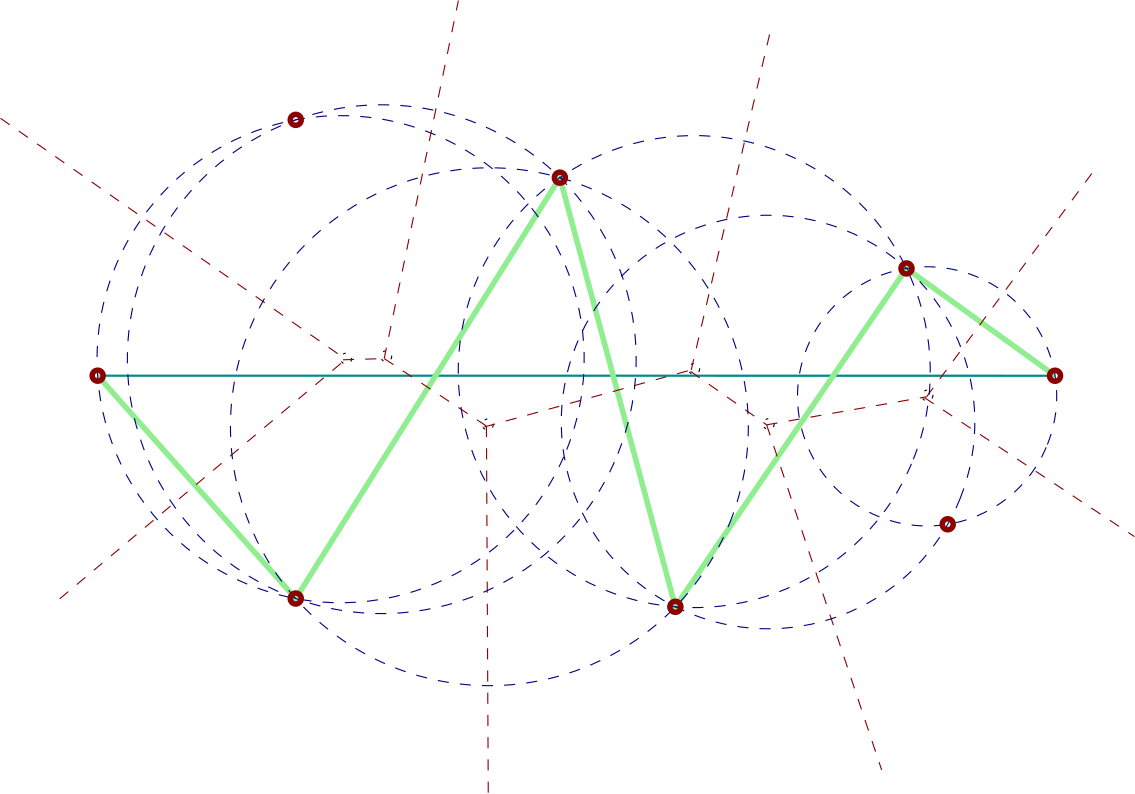 <?xml version="1.0"?>
<!DOCTYPE ipe SYSTEM "ipe.dtd">
<ipe version="70010" creator="Ipe 7.0.10">
<info created="D:20130320200434" modified="D:20130506171534"/>
<ipestyle name="basic">
<symbol name="arrow/arc(spx)">
<path stroke="sym-stroke" fill="sym-stroke" pen="sym-pen">
0 0 m
-1 0.333 l
-1 -0.333 l
h
</path>
</symbol>
<symbol name="arrow/farc(spx)">
<path stroke="sym-stroke" fill="white" pen="sym-pen">
0 0 m
-1 0.333 l
-1 -0.333 l
h
</path>
</symbol>
<symbol name="mark/circle(sx)" transformations="translations">
<path fill="sym-stroke">
0.6 0 0 0.6 0 0 e
0.4 0 0 0.4 0 0 e
</path>
</symbol>
<symbol name="mark/disk(sx)" transformations="translations">
<path fill="sym-stroke">
0.6 0 0 0.6 0 0 e
</path>
</symbol>
<symbol name="mark/fdisk(sfx)" transformations="translations">
<group>
<path fill="sym-stroke" fillrule="eofill">
0.6 0 0 0.6 0 0 e
0.4 0 0 0.4 0 0 e
</path>
<path fill="sym-fill">
0.4 0 0 0.4 0 0 e
</path>
</group>
</symbol>
<symbol name="mark/box(sx)" transformations="translations">
<path fill="sym-stroke" fillrule="eofill">
-0.6 -0.6 m
0.6 -0.6 l
0.6 0.6 l
-0.6 0.6 l
h
-0.4 -0.4 m
0.4 -0.4 l
0.4 0.4 l
-0.4 0.4 l
h
</path>
</symbol>
<symbol name="mark/square(sx)" transformations="translations">
<path fill="sym-stroke">
-0.6 -0.6 m
0.6 -0.6 l
0.6 0.6 l
-0.6 0.6 l
h
</path>
</symbol>
<symbol name="mark/fsquare(sfx)" transformations="translations">
<group>
<path fill="sym-stroke" fillrule="eofill">
-0.6 -0.6 m
0.6 -0.6 l
0.6 0.6 l
-0.6 0.6 l
h
-0.4 -0.4 m
0.4 -0.4 l
0.4 0.4 l
-0.4 0.4 l
h
</path>
<path fill="sym-fill">
-0.4 -0.4 m
0.4 -0.4 l
0.4 0.4 l
-0.4 0.4 l
h
</path>
</group>
</symbol>
<symbol name="mark/cross(sx)" transformations="translations">
<group>
<path fill="sym-stroke">
-0.43 -0.57 m
0.57 0.43 l
0.43 0.57 l
-0.57 -0.43 l
h
</path>
<path fill="sym-stroke">
-0.43 0.57 m
0.57 -0.43 l
0.43 -0.57 l
-0.57 0.43 l
h
</path>
</group>
</symbol>
<symbol name="arrow/fnormal(spx)">
<path stroke="sym-stroke" fill="white" pen="sym-pen">
0 0 m
-1 0.333 l
-1 -0.333 l
h
</path>
</symbol>
<symbol name="arrow/pointed(spx)">
<path stroke="sym-stroke" fill="sym-stroke" pen="sym-pen">
0 0 m
-1 0.333 l
-0.8 0 l
-1 -0.333 l
h
</path>
</symbol>
<symbol name="arrow/fpointed(spx)">
<path stroke="sym-stroke" fill="white" pen="sym-pen">
0 0 m
-1 0.333 l
-0.8 0 l
-1 -0.333 l
h
</path>
</symbol>
<symbol name="arrow/linear(spx)">
<path stroke="sym-stroke" pen="sym-pen">
-1 0.333 m
0 0 l
-1 -0.333 l
</path>
</symbol>
<symbol name="arrow/fdouble(spx)">
<path stroke="sym-stroke" fill="white" pen="sym-pen">
0 0 m
-1 0.333 l
-1 -0.333 l
h
-1 0 m
-2 0.333 l
-2 -0.333 l
h
</path>
</symbol>
<symbol name="arrow/double(spx)">
<path stroke="sym-stroke" fill="sym-stroke" pen="sym-pen">
0 0 m
-1 0.333 l
-1 -0.333 l
h
-1 0 m
-2 0.333 l
-2 -0.333 l
h
</path>
</symbol>
<pen name="heavier" value="0.8"/>
<pen name="fat" value="1.2"/>
<pen name="ultrafat" value="2"/>
<symbolsize name="large" value="5"/>
<symbolsize name="small" value="2"/>
<symbolsize name="tiny" value="1.1"/>
<arrowsize name="large" value="10"/>
<arrowsize name="small" value="5"/>
<arrowsize name="tiny" value="3"/>
<color name="red" value="1 0 0"/>
<color name="green" value="0 1 0"/>
<color name="blue" value="0 0 1"/>
<color name="yellow" value="1 1 0"/>
<color name="orange" value="1 0.647 0"/>
<color name="gold" value="1 0.843 0"/>
<color name="purple" value="0.627 0.125 0.941"/>
<color name="gray" value="0.745"/>
<color name="brown" value="0.647 0.165 0.165"/>
<color name="navy" value="0 0 0.502"/>
<color name="pink" value="1 0.753 0.796"/>
<color name="seagreen" value="0.18 0.545 0.341"/>
<color name="turquoise" value="0.251 0.878 0.816"/>
<color name="violet" value="0.933 0.51 0.933"/>
<color name="darkblue" value="0 0 0.545"/>
<color name="darkcyan" value="0 0.545 0.545"/>
<color name="darkgray" value="0.663"/>
<color name="darkgreen" value="0 0.392 0"/>
<color name="darkmagenta" value="0.545 0 0.545"/>
<color name="darkorange" value="1 0.549 0"/>
<color name="darkred" value="0.545 0 0"/>
<color name="lightblue" value="0.678 0.847 0.902"/>
<color name="lightcyan" value="0.878 1 1"/>
<color name="lightgray" value="0.827"/>
<color name="lightgreen" value="0.565 0.933 0.565"/>
<color name="lightyellow" value="1 1 0.878"/>
<dashstyle name="dashed" value="[4] 0"/>
<dashstyle name="dotted" value="[1 3] 0"/>
<dashstyle name="dash dotted" value="[4 2 1 2] 0"/>
<dashstyle name="dash dot dotted" value="[4 2 1 2 1 2] 0"/>
<textsize name="large" value="\large"/>
<textsize name="small" value="\small"/>
<textsize name="tiny" value="\tiny"/>
<textsize name="Large" value="\Large"/>
<textsize name="LARGE" value="\LARGE"/>
<textsize name="huge" value="\huge"/>
<textsize name="Huge" value="\Huge"/>
<textsize name="footnote" value="\footnotesize"/>
<textstyle name="center" begin="\begin{center}" end="\end{center}"/>
<textstyle name="itemize" begin="\begin{itemize}" end="\end{itemize}"/>
<textstyle name="item" begin="\begin{itemize}\item{}" end="\end{itemize}"/>
<gridsize name="4 pts" value="4"/>
<gridsize name="8 pts (~3 mm)" value="8"/>
<gridsize name="16 pts (~6 mm)" value="16"/>
<gridsize name="32 pts (~12 mm)" value="32"/>
<gridsize name="10 pts (~3.5 mm)" value="10"/>
<gridsize name="20 pts (~7 mm)" value="20"/>
<gridsize name="14 pts (~5 mm)" value="14"/>
<gridsize name="28 pts (~10 mm)" value="28"/>
<gridsize name="56 pts (~20 mm)" value="56"/>
<anglesize name="90 deg" value="90"/>
<anglesize name="60 deg" value="60"/>
<anglesize name="45 deg" value="45"/>
<anglesize name="30 deg" value="30"/>
<anglesize name="22.5 deg" value="22.5"/>
<tiling name="falling" angle="-60" step="4" width="1"/>
<tiling name="rising" angle="30" step="4" width="1"/>
</ipestyle>
<page>
<layer name="alpha"/>
<view layers="alpha" active="alpha"/>
<path layer="alpha" matrix="0.928452 -0.371452 0.371452 0.928452 -215.986 148.921" stroke="darkcyan" pen="heavier">
128 576 m
448 704 l
</path>
<path matrix="0.928452 -0.371452 0.371452 0.928452 -126.537 155.058" stroke="black" dash="dotted">
1.97094 0 0 1.97094 128 576 e
</path>
<path matrix="0.928452 -0.371452 0.371452 0.928452 82.7263 141.76" stroke="black" dash="dotted">
1.97094 0 0 1.97094 128 576 e
</path>
<path matrix="0.928452 -0.371452 0.371452 0.928452 25.5882 131.479" stroke="black" dash="dotted">
1.97094 0 0 1.97094 128 576 e
</path>
<path matrix="0.928452 -0.371452 0.371452 0.928452 -1.26423 151.335" stroke="black" dash="dotted">
1.97094 0 0 1.97094 128 576 e
</path>
<path matrix="0.928452 -0.371452 0.371452 0.928452 -75.5442 131.343" stroke="black" dash="dotted">
1.97094 0 0 1.97094 128 576 e
</path>
<path matrix="0.928452 -0.371452 0.371452 0.928452 -112.11 155.914" stroke="black" dash="dotted">
1.97094 0 0 1.97094 128 576 e
</path>
<path matrix="0.928452 -0.371452 0.371452 0.928452 -215.986 148.921" stroke="lightgreen" pen="ultrafat">
128 576 m
224 528 l
256 704 l
352 576 l
384 720 l
448 704 l
</path>
<group>
<path matrix="0.928452 -0.371452 0.371452 0.928452 -215.986 148.921" stroke="darkred" dash="dashed">
61.1262 649.028 m
208.463 614.709 l
</path>
<path matrix="0.928452 -0.371452 0.371452 0.928452 -215.986 148.921" stroke="darkred" dash="dashed">
145.15 496.365 m
208.463 614.117 l
208.463 614.117 l
</path>
<path matrix="0.928452 -0.371452 0.371452 0.928452 -215.986 148.921" stroke="darkred" dash="dashed">
207.872 614.117 m
221.481 620.034 l
</path>
<path matrix="0.928452 -0.371452 0.371452 0.928452 -215.986 148.921" stroke="darkred" dash="dashed">
221.481 620.034 m
198.404 749.62 l
</path>
<path matrix="0.928452 -0.371452 0.371452 0.928452 -215.986 148.921" stroke="darkred" dash="dashed">
221.481 620.034 m
264.676 611.158 l
264.676 611.158 l
</path>
<path matrix="0.928452 -0.371452 0.371452 0.928452 -215.986 148.921" stroke="darkred" dash="dashed">
264.676 611.158 m
314.381 488.673 l
314.381 488.673 l
</path>
<path matrix="0.928452 -0.371452 0.371452 0.928452 -215.986 148.921" stroke="darkred" dash="dashed">
264.085 610.566 m
325.623 657.312 l
</path>
<path matrix="0.928452 -0.371452 0.371452 0.928452 -215.986 148.921" stroke="darkred" dash="dashed">
325.623 657.312 m
306.688 781.572 l
306.688 781.572 l
</path>
<path matrix="0.928452 -0.371452 0.371452 0.928452 -215.986 148.921" stroke="darkred" dash="dashed">
325.623 656.72 m
358.168 649.028 l
</path>
<path matrix="0.928452 -0.371452 0.371452 0.928452 -215.986 148.921" stroke="darkred" dash="dashed">
358.168 649.028 m
407.872 679.797 l
</path>
<path matrix="0.928452 -0.371452 0.371452 0.928452 -215.986 148.921" stroke="darkred" dash="dashed">
407.872 679.797 m
433.316 776.839 l
</path>
<path matrix="0.928452 -0.371452 0.371452 0.928452 -215.986 148.921" stroke="darkred" dash="dashed">
407.28 679.206 m
496.037 660.862 l
</path>
<path matrix="0.928452 -0.371452 0.371452 0.928452 -215.986 148.921" stroke="darkred" dash="dashed">
358.168 649.028 m
442.783 549.028 l
</path>
</group>
<group>
<path matrix="0.928452 -0.371452 0.371452 0.928452 -215.986 148.921" stroke="navy" dash="dashed">
87.6641 0 0 87.6641 207 614 e
</path>
<path matrix="0.928452 -0.371452 0.371452 0.928452 -215.986 148.921" stroke="navy" dash="dashed">
91.5577 0 0 91.5577 220.75 619.5 e
</path>
<path matrix="0.928452 -0.371452 0.371452 0.928452 -215.986 148.921" stroke="navy" dash="dashed">
84.949 0 0 84.949 326.857 657.143 e
</path>
<path matrix="0.928452 -0.371452 0.371452 0.928452 -215.986 148.921" stroke="navy" dash="dashed">
46.6476 0 0 46.6476 408 680 e
</path>
<path matrix="0.928452 -0.371452 0.371452 0.928452 -215.986 148.921" stroke="navy" dash="dashed">
74.4268 0 0 74.4268 358.27 650.162 e
</path>
<path matrix="0.928452 -0.371452 0.371452 0.928452 -215.986 148.921" stroke="navy" dash="dashed">
93.195 0 0 93.195 265.756 611.317 e
</path>
</group>
<group>
<path matrix="0.928452 -0.371452 0.371452 0.928452 -215.986 148.921" stroke="darkred" pen="ultrafat">
1.97094 0 0 1.97094 128 576 e
</path>
<path matrix="0.928452 -0.371452 0.371452 0.928452 128.665 148.899" stroke="darkred" pen="ultrafat">
1.97094 0 0 1.97094 128 576 e
</path>
<path matrix="0.928452 -0.371452 0.371452 0.928452 75.1871 187.527" stroke="darkred" pen="ultrafat">
1.97094 0 0 1.97094 128 576 e
</path>
<path matrix="0.928452 -0.371452 0.371452 0.928452 -49.598 220.217" stroke="darkred" pen="ultrafat">
1.97094 0 0 1.97094 128 576 e
</path>
<path matrix="0.928452 -0.371452 0.371452 0.928452 -144.673 241.022" stroke="darkred" pen="ultrafat">
1.97094 0 0 1.97094 128 576 e
</path>
<path matrix="0.928452 -0.371452 0.371452 0.928452 -144.684 68.6964" stroke="darkred" pen="ultrafat">
1.97094 0 0 1.97094 128 576 e
</path>
<path matrix="0.928452 -0.371452 0.371452 0.928452 -8.01251 65.7162" stroke="darkred" pen="ultrafat">
1.97094 0 0 1.97094 128 576 e
</path>
<path matrix="0.928452 -0.371452 0.371452 0.928452 90.0366 95.4209" stroke="darkred" pen="ultrafat">
1.97094 0 0 1.97094 128 576 e
</path>
</group>
</page>
</ipe>
